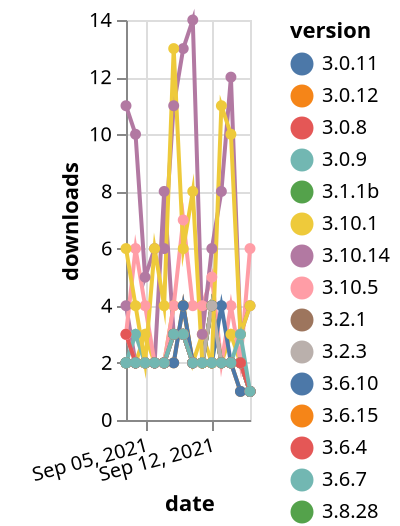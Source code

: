 {"$schema": "https://vega.github.io/schema/vega-lite/v5.json", "description": "A simple bar chart with embedded data.", "data": {"values": [{"date": "2021-09-03", "total": 1935, "delta": 2, "version": "3.8.4"}, {"date": "2021-09-04", "total": 1937, "delta": 2, "version": "3.8.4"}, {"date": "2021-09-05", "total": 1940, "delta": 3, "version": "3.8.4"}, {"date": "2021-09-06", "total": 1942, "delta": 2, "version": "3.8.4"}, {"date": "2021-09-07", "total": 1944, "delta": 2, "version": "3.8.4"}, {"date": "2021-09-08", "total": 1948, "delta": 4, "version": "3.8.4"}, {"date": "2021-09-09", "total": 1952, "delta": 4, "version": "3.8.4"}, {"date": "2021-09-10", "total": 1954, "delta": 2, "version": "3.8.4"}, {"date": "2021-09-11", "total": 1957, "delta": 3, "version": "3.8.4"}, {"date": "2021-09-12", "total": 1959, "delta": 2, "version": "3.8.4"}, {"date": "2021-09-13", "total": 1961, "delta": 2, "version": "3.8.4"}, {"date": "2021-09-14", "total": 1964, "delta": 3, "version": "3.8.4"}, {"date": "2021-09-15", "total": 1966, "delta": 2, "version": "3.8.4"}, {"date": "2021-09-16", "total": 1967, "delta": 1, "version": "3.8.4"}, {"date": "2021-09-03", "total": 1707, "delta": 2, "version": "3.2.1"}, {"date": "2021-09-04", "total": 1709, "delta": 2, "version": "3.2.1"}, {"date": "2021-09-05", "total": 1711, "delta": 2, "version": "3.2.1"}, {"date": "2021-09-06", "total": 1713, "delta": 2, "version": "3.2.1"}, {"date": "2021-09-07", "total": 1715, "delta": 2, "version": "3.2.1"}, {"date": "2021-09-08", "total": 1718, "delta": 3, "version": "3.2.1"}, {"date": "2021-09-09", "total": 1721, "delta": 3, "version": "3.2.1"}, {"date": "2021-09-10", "total": 1723, "delta": 2, "version": "3.2.1"}, {"date": "2021-09-11", "total": 1725, "delta": 2, "version": "3.2.1"}, {"date": "2021-09-12", "total": 1727, "delta": 2, "version": "3.2.1"}, {"date": "2021-09-13", "total": 1729, "delta": 2, "version": "3.2.1"}, {"date": "2021-09-14", "total": 1731, "delta": 2, "version": "3.2.1"}, {"date": "2021-09-15", "total": 1733, "delta": 2, "version": "3.2.1"}, {"date": "2021-09-16", "total": 1734, "delta": 1, "version": "3.2.1"}, {"date": "2021-09-03", "total": 1027, "delta": 4, "version": "3.9.3"}, {"date": "2021-09-04", "total": 1029, "delta": 2, "version": "3.9.3"}, {"date": "2021-09-05", "total": 1031, "delta": 2, "version": "3.9.3"}, {"date": "2021-09-06", "total": 1033, "delta": 2, "version": "3.9.3"}, {"date": "2021-09-07", "total": 1041, "delta": 8, "version": "3.9.3"}, {"date": "2021-09-08", "total": 1044, "delta": 3, "version": "3.9.3"}, {"date": "2021-09-09", "total": 1047, "delta": 3, "version": "3.9.3"}, {"date": "2021-09-10", "total": 1049, "delta": 2, "version": "3.9.3"}, {"date": "2021-09-11", "total": 1051, "delta": 2, "version": "3.9.3"}, {"date": "2021-09-12", "total": 1053, "delta": 2, "version": "3.9.3"}, {"date": "2021-09-13", "total": 1055, "delta": 2, "version": "3.9.3"}, {"date": "2021-09-14", "total": 1057, "delta": 2, "version": "3.9.3"}, {"date": "2021-09-15", "total": 1059, "delta": 2, "version": "3.9.3"}, {"date": "2021-09-16", "total": 1060, "delta": 1, "version": "3.9.3"}, {"date": "2021-09-03", "total": 1207, "delta": 2, "version": "3.6.15"}, {"date": "2021-09-04", "total": 1209, "delta": 2, "version": "3.6.15"}, {"date": "2021-09-05", "total": 1211, "delta": 2, "version": "3.6.15"}, {"date": "2021-09-06", "total": 1213, "delta": 2, "version": "3.6.15"}, {"date": "2021-09-07", "total": 1215, "delta": 2, "version": "3.6.15"}, {"date": "2021-09-08", "total": 1218, "delta": 3, "version": "3.6.15"}, {"date": "2021-09-09", "total": 1221, "delta": 3, "version": "3.6.15"}, {"date": "2021-09-10", "total": 1223, "delta": 2, "version": "3.6.15"}, {"date": "2021-09-11", "total": 1225, "delta": 2, "version": "3.6.15"}, {"date": "2021-09-12", "total": 1227, "delta": 2, "version": "3.6.15"}, {"date": "2021-09-13", "total": 1229, "delta": 2, "version": "3.6.15"}, {"date": "2021-09-14", "total": 1231, "delta": 2, "version": "3.6.15"}, {"date": "2021-09-15", "total": 1233, "delta": 2, "version": "3.6.15"}, {"date": "2021-09-16", "total": 1234, "delta": 1, "version": "3.6.15"}, {"date": "2021-09-03", "total": 1124, "delta": 3, "version": "3.9.8"}, {"date": "2021-09-04", "total": 1126, "delta": 2, "version": "3.9.8"}, {"date": "2021-09-05", "total": 1128, "delta": 2, "version": "3.9.8"}, {"date": "2021-09-06", "total": 1130, "delta": 2, "version": "3.9.8"}, {"date": "2021-09-07", "total": 1132, "delta": 2, "version": "3.9.8"}, {"date": "2021-09-08", "total": 1135, "delta": 3, "version": "3.9.8"}, {"date": "2021-09-09", "total": 1138, "delta": 3, "version": "3.9.8"}, {"date": "2021-09-10", "total": 1140, "delta": 2, "version": "3.9.8"}, {"date": "2021-09-11", "total": 1142, "delta": 2, "version": "3.9.8"}, {"date": "2021-09-12", "total": 1144, "delta": 2, "version": "3.9.8"}, {"date": "2021-09-13", "total": 1146, "delta": 2, "version": "3.9.8"}, {"date": "2021-09-14", "total": 1148, "delta": 2, "version": "3.9.8"}, {"date": "2021-09-15", "total": 1150, "delta": 2, "version": "3.9.8"}, {"date": "2021-09-16", "total": 1151, "delta": 1, "version": "3.9.8"}, {"date": "2021-09-03", "total": 844, "delta": 2, "version": "3.8.28"}, {"date": "2021-09-04", "total": 846, "delta": 2, "version": "3.8.28"}, {"date": "2021-09-05", "total": 848, "delta": 2, "version": "3.8.28"}, {"date": "2021-09-06", "total": 850, "delta": 2, "version": "3.8.28"}, {"date": "2021-09-07", "total": 852, "delta": 2, "version": "3.8.28"}, {"date": "2021-09-08", "total": 855, "delta": 3, "version": "3.8.28"}, {"date": "2021-09-09", "total": 858, "delta": 3, "version": "3.8.28"}, {"date": "2021-09-10", "total": 860, "delta": 2, "version": "3.8.28"}, {"date": "2021-09-11", "total": 862, "delta": 2, "version": "3.8.28"}, {"date": "2021-09-12", "total": 864, "delta": 2, "version": "3.8.28"}, {"date": "2021-09-13", "total": 866, "delta": 2, "version": "3.8.28"}, {"date": "2021-09-14", "total": 868, "delta": 2, "version": "3.8.28"}, {"date": "2021-09-15", "total": 870, "delta": 2, "version": "3.8.28"}, {"date": "2021-09-16", "total": 871, "delta": 1, "version": "3.8.28"}, {"date": "2021-09-03", "total": 1305, "delta": 2, "version": "3.6.4"}, {"date": "2021-09-04", "total": 1307, "delta": 2, "version": "3.6.4"}, {"date": "2021-09-05", "total": 1309, "delta": 2, "version": "3.6.4"}, {"date": "2021-09-06", "total": 1311, "delta": 2, "version": "3.6.4"}, {"date": "2021-09-07", "total": 1313, "delta": 2, "version": "3.6.4"}, {"date": "2021-09-08", "total": 1316, "delta": 3, "version": "3.6.4"}, {"date": "2021-09-09", "total": 1319, "delta": 3, "version": "3.6.4"}, {"date": "2021-09-10", "total": 1321, "delta": 2, "version": "3.6.4"}, {"date": "2021-09-11", "total": 1323, "delta": 2, "version": "3.6.4"}, {"date": "2021-09-12", "total": 1327, "delta": 4, "version": "3.6.4"}, {"date": "2021-09-13", "total": 1329, "delta": 2, "version": "3.6.4"}, {"date": "2021-09-14", "total": 1331, "delta": 2, "version": "3.6.4"}, {"date": "2021-09-15", "total": 1333, "delta": 2, "version": "3.6.4"}, {"date": "2021-09-16", "total": 1334, "delta": 1, "version": "3.6.4"}, {"date": "2021-09-03", "total": 1389, "delta": 2, "version": "3.6.7"}, {"date": "2021-09-04", "total": 1392, "delta": 3, "version": "3.6.7"}, {"date": "2021-09-05", "total": 1394, "delta": 2, "version": "3.6.7"}, {"date": "2021-09-06", "total": 1396, "delta": 2, "version": "3.6.7"}, {"date": "2021-09-07", "total": 1398, "delta": 2, "version": "3.6.7"}, {"date": "2021-09-08", "total": 1401, "delta": 3, "version": "3.6.7"}, {"date": "2021-09-09", "total": 1404, "delta": 3, "version": "3.6.7"}, {"date": "2021-09-10", "total": 1406, "delta": 2, "version": "3.6.7"}, {"date": "2021-09-11", "total": 1408, "delta": 2, "version": "3.6.7"}, {"date": "2021-09-12", "total": 1412, "delta": 4, "version": "3.6.7"}, {"date": "2021-09-13", "total": 1414, "delta": 2, "version": "3.6.7"}, {"date": "2021-09-14", "total": 1416, "delta": 2, "version": "3.6.7"}, {"date": "2021-09-15", "total": 1418, "delta": 2, "version": "3.6.7"}, {"date": "2021-09-16", "total": 1419, "delta": 1, "version": "3.6.7"}, {"date": "2021-09-03", "total": 1375, "delta": 2, "version": "3.6.10"}, {"date": "2021-09-04", "total": 1377, "delta": 2, "version": "3.6.10"}, {"date": "2021-09-05", "total": 1379, "delta": 2, "version": "3.6.10"}, {"date": "2021-09-06", "total": 1381, "delta": 2, "version": "3.6.10"}, {"date": "2021-09-07", "total": 1383, "delta": 2, "version": "3.6.10"}, {"date": "2021-09-08", "total": 1386, "delta": 3, "version": "3.6.10"}, {"date": "2021-09-09", "total": 1389, "delta": 3, "version": "3.6.10"}, {"date": "2021-09-10", "total": 1391, "delta": 2, "version": "3.6.10"}, {"date": "2021-09-11", "total": 1393, "delta": 2, "version": "3.6.10"}, {"date": "2021-09-12", "total": 1397, "delta": 4, "version": "3.6.10"}, {"date": "2021-09-13", "total": 1399, "delta": 2, "version": "3.6.10"}, {"date": "2021-09-14", "total": 1401, "delta": 2, "version": "3.6.10"}, {"date": "2021-09-15", "total": 1403, "delta": 2, "version": "3.6.10"}, {"date": "2021-09-16", "total": 1404, "delta": 1, "version": "3.6.10"}, {"date": "2021-09-03", "total": 1083, "delta": 3, "version": "3.10.5"}, {"date": "2021-09-04", "total": 1089, "delta": 6, "version": "3.10.5"}, {"date": "2021-09-05", "total": 1093, "delta": 4, "version": "3.10.5"}, {"date": "2021-09-06", "total": 1095, "delta": 2, "version": "3.10.5"}, {"date": "2021-09-07", "total": 1097, "delta": 2, "version": "3.10.5"}, {"date": "2021-09-08", "total": 1101, "delta": 4, "version": "3.10.5"}, {"date": "2021-09-09", "total": 1108, "delta": 7, "version": "3.10.5"}, {"date": "2021-09-10", "total": 1112, "delta": 4, "version": "3.10.5"}, {"date": "2021-09-11", "total": 1116, "delta": 4, "version": "3.10.5"}, {"date": "2021-09-12", "total": 1121, "delta": 5, "version": "3.10.5"}, {"date": "2021-09-13", "total": 1123, "delta": 2, "version": "3.10.5"}, {"date": "2021-09-14", "total": 1127, "delta": 4, "version": "3.10.5"}, {"date": "2021-09-15", "total": 1129, "delta": 2, "version": "3.10.5"}, {"date": "2021-09-16", "total": 1135, "delta": 6, "version": "3.10.5"}, {"date": "2021-09-03", "total": 1698, "delta": 2, "version": "3.0.12"}, {"date": "2021-09-04", "total": 1700, "delta": 2, "version": "3.0.12"}, {"date": "2021-09-05", "total": 1702, "delta": 2, "version": "3.0.12"}, {"date": "2021-09-06", "total": 1704, "delta": 2, "version": "3.0.12"}, {"date": "2021-09-07", "total": 1706, "delta": 2, "version": "3.0.12"}, {"date": "2021-09-08", "total": 1708, "delta": 2, "version": "3.0.12"}, {"date": "2021-09-09", "total": 1712, "delta": 4, "version": "3.0.12"}, {"date": "2021-09-10", "total": 1714, "delta": 2, "version": "3.0.12"}, {"date": "2021-09-11", "total": 1716, "delta": 2, "version": "3.0.12"}, {"date": "2021-09-12", "total": 1720, "delta": 4, "version": "3.0.12"}, {"date": "2021-09-13", "total": 1722, "delta": 2, "version": "3.0.12"}, {"date": "2021-09-14", "total": 1724, "delta": 2, "version": "3.0.12"}, {"date": "2021-09-15", "total": 1725, "delta": 1, "version": "3.0.12"}, {"date": "2021-09-16", "total": 1726, "delta": 1, "version": "3.0.12"}, {"date": "2021-09-03", "total": 1754, "delta": 2, "version": "3.1.1b"}, {"date": "2021-09-04", "total": 1756, "delta": 2, "version": "3.1.1b"}, {"date": "2021-09-05", "total": 1758, "delta": 2, "version": "3.1.1b"}, {"date": "2021-09-06", "total": 1760, "delta": 2, "version": "3.1.1b"}, {"date": "2021-09-07", "total": 1762, "delta": 2, "version": "3.1.1b"}, {"date": "2021-09-08", "total": 1765, "delta": 3, "version": "3.1.1b"}, {"date": "2021-09-09", "total": 1768, "delta": 3, "version": "3.1.1b"}, {"date": "2021-09-10", "total": 1770, "delta": 2, "version": "3.1.1b"}, {"date": "2021-09-11", "total": 1772, "delta": 2, "version": "3.1.1b"}, {"date": "2021-09-12", "total": 1776, "delta": 4, "version": "3.1.1b"}, {"date": "2021-09-13", "total": 1778, "delta": 2, "version": "3.1.1b"}, {"date": "2021-09-14", "total": 1780, "delta": 2, "version": "3.1.1b"}, {"date": "2021-09-15", "total": 1782, "delta": 2, "version": "3.1.1b"}, {"date": "2021-09-16", "total": 1783, "delta": 1, "version": "3.1.1b"}, {"date": "2021-09-03", "total": 1719, "delta": 2, "version": "3.0.11"}, {"date": "2021-09-04", "total": 1721, "delta": 2, "version": "3.0.11"}, {"date": "2021-09-05", "total": 1723, "delta": 2, "version": "3.0.11"}, {"date": "2021-09-06", "total": 1725, "delta": 2, "version": "3.0.11"}, {"date": "2021-09-07", "total": 1727, "delta": 2, "version": "3.0.11"}, {"date": "2021-09-08", "total": 1729, "delta": 2, "version": "3.0.11"}, {"date": "2021-09-09", "total": 1733, "delta": 4, "version": "3.0.11"}, {"date": "2021-09-10", "total": 1735, "delta": 2, "version": "3.0.11"}, {"date": "2021-09-11", "total": 1737, "delta": 2, "version": "3.0.11"}, {"date": "2021-09-12", "total": 1739, "delta": 2, "version": "3.0.11"}, {"date": "2021-09-13", "total": 1743, "delta": 4, "version": "3.0.11"}, {"date": "2021-09-14", "total": 1745, "delta": 2, "version": "3.0.11"}, {"date": "2021-09-15", "total": 1746, "delta": 1, "version": "3.0.11"}, {"date": "2021-09-16", "total": 1747, "delta": 1, "version": "3.0.11"}, {"date": "2021-09-03", "total": 1497, "delta": 2, "version": "3.2.3"}, {"date": "2021-09-04", "total": 1499, "delta": 2, "version": "3.2.3"}, {"date": "2021-09-05", "total": 1501, "delta": 2, "version": "3.2.3"}, {"date": "2021-09-06", "total": 1503, "delta": 2, "version": "3.2.3"}, {"date": "2021-09-07", "total": 1505, "delta": 2, "version": "3.2.3"}, {"date": "2021-09-08", "total": 1508, "delta": 3, "version": "3.2.3"}, {"date": "2021-09-09", "total": 1511, "delta": 3, "version": "3.2.3"}, {"date": "2021-09-10", "total": 1513, "delta": 2, "version": "3.2.3"}, {"date": "2021-09-11", "total": 1515, "delta": 2, "version": "3.2.3"}, {"date": "2021-09-12", "total": 1519, "delta": 4, "version": "3.2.3"}, {"date": "2021-09-13", "total": 1521, "delta": 2, "version": "3.2.3"}, {"date": "2021-09-14", "total": 1523, "delta": 2, "version": "3.2.3"}, {"date": "2021-09-15", "total": 1525, "delta": 2, "version": "3.2.3"}, {"date": "2021-09-16", "total": 1526, "delta": 1, "version": "3.2.3"}, {"date": "2021-09-03", "total": 1766, "delta": 3, "version": "3.0.8"}, {"date": "2021-09-04", "total": 1768, "delta": 2, "version": "3.0.8"}, {"date": "2021-09-05", "total": 1770, "delta": 2, "version": "3.0.8"}, {"date": "2021-09-06", "total": 1772, "delta": 2, "version": "3.0.8"}, {"date": "2021-09-07", "total": 1774, "delta": 2, "version": "3.0.8"}, {"date": "2021-09-08", "total": 1777, "delta": 3, "version": "3.0.8"}, {"date": "2021-09-09", "total": 1780, "delta": 3, "version": "3.0.8"}, {"date": "2021-09-10", "total": 1782, "delta": 2, "version": "3.0.8"}, {"date": "2021-09-11", "total": 1784, "delta": 2, "version": "3.0.8"}, {"date": "2021-09-12", "total": 1786, "delta": 2, "version": "3.0.8"}, {"date": "2021-09-13", "total": 1788, "delta": 2, "version": "3.0.8"}, {"date": "2021-09-14", "total": 1790, "delta": 2, "version": "3.0.8"}, {"date": "2021-09-15", "total": 1792, "delta": 2, "version": "3.0.8"}, {"date": "2021-09-16", "total": 1793, "delta": 1, "version": "3.0.8"}, {"date": "2021-09-03", "total": 192, "delta": 11, "version": "3.10.14"}, {"date": "2021-09-04", "total": 202, "delta": 10, "version": "3.10.14"}, {"date": "2021-09-05", "total": 207, "delta": 5, "version": "3.10.14"}, {"date": "2021-09-06", "total": 213, "delta": 6, "version": "3.10.14"}, {"date": "2021-09-07", "total": 219, "delta": 6, "version": "3.10.14"}, {"date": "2021-09-08", "total": 230, "delta": 11, "version": "3.10.14"}, {"date": "2021-09-09", "total": 243, "delta": 13, "version": "3.10.14"}, {"date": "2021-09-10", "total": 257, "delta": 14, "version": "3.10.14"}, {"date": "2021-09-11", "total": 260, "delta": 3, "version": "3.10.14"}, {"date": "2021-09-12", "total": 266, "delta": 6, "version": "3.10.14"}, {"date": "2021-09-13", "total": 274, "delta": 8, "version": "3.10.14"}, {"date": "2021-09-14", "total": 286, "delta": 12, "version": "3.10.14"}, {"date": "2021-09-15", "total": 289, "delta": 3, "version": "3.10.14"}, {"date": "2021-09-16", "total": 293, "delta": 4, "version": "3.10.14"}, {"date": "2021-09-03", "total": 1701, "delta": 6, "version": "3.10.1"}, {"date": "2021-09-04", "total": 1705, "delta": 4, "version": "3.10.1"}, {"date": "2021-09-05", "total": 1707, "delta": 2, "version": "3.10.1"}, {"date": "2021-09-06", "total": 1713, "delta": 6, "version": "3.10.1"}, {"date": "2021-09-07", "total": 1717, "delta": 4, "version": "3.10.1"}, {"date": "2021-09-08", "total": 1730, "delta": 13, "version": "3.10.1"}, {"date": "2021-09-09", "total": 1736, "delta": 6, "version": "3.10.1"}, {"date": "2021-09-10", "total": 1744, "delta": 8, "version": "3.10.1"}, {"date": "2021-09-11", "total": 1746, "delta": 2, "version": "3.10.1"}, {"date": "2021-09-12", "total": 1748, "delta": 2, "version": "3.10.1"}, {"date": "2021-09-13", "total": 1759, "delta": 11, "version": "3.10.1"}, {"date": "2021-09-14", "total": 1769, "delta": 10, "version": "3.10.1"}, {"date": "2021-09-15", "total": 1772, "delta": 3, "version": "3.10.1"}, {"date": "2021-09-16", "total": 1776, "delta": 4, "version": "3.10.1"}, {"date": "2021-09-03", "total": 1753, "delta": 2, "version": "3.0.9"}, {"date": "2021-09-04", "total": 1755, "delta": 2, "version": "3.0.9"}, {"date": "2021-09-05", "total": 1757, "delta": 2, "version": "3.0.9"}, {"date": "2021-09-06", "total": 1759, "delta": 2, "version": "3.0.9"}, {"date": "2021-09-07", "total": 1761, "delta": 2, "version": "3.0.9"}, {"date": "2021-09-08", "total": 1764, "delta": 3, "version": "3.0.9"}, {"date": "2021-09-09", "total": 1767, "delta": 3, "version": "3.0.9"}, {"date": "2021-09-10", "total": 1769, "delta": 2, "version": "3.0.9"}, {"date": "2021-09-11", "total": 1771, "delta": 2, "version": "3.0.9"}, {"date": "2021-09-12", "total": 1773, "delta": 2, "version": "3.0.9"}, {"date": "2021-09-13", "total": 1775, "delta": 2, "version": "3.0.9"}, {"date": "2021-09-14", "total": 1777, "delta": 2, "version": "3.0.9"}, {"date": "2021-09-15", "total": 1780, "delta": 3, "version": "3.0.9"}, {"date": "2021-09-16", "total": 1781, "delta": 1, "version": "3.0.9"}]}, "width": "container", "mark": {"type": "line", "point": {"filled": true}}, "encoding": {"x": {"field": "date", "type": "temporal", "timeUnit": "yearmonthdate", "title": "date", "axis": {"labelAngle": -15}}, "y": {"field": "delta", "type": "quantitative", "title": "downloads"}, "color": {"field": "version", "type": "nominal"}, "tooltip": {"field": "delta"}}}